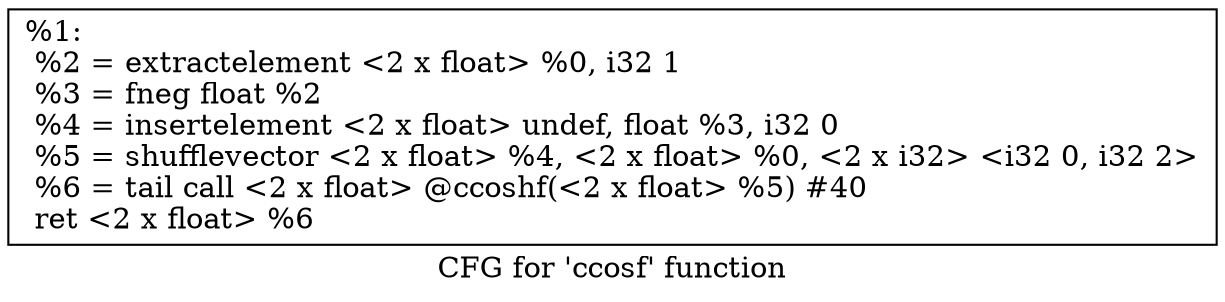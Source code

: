 digraph "CFG for 'ccosf' function" {
	label="CFG for 'ccosf' function";

	Node0x1cf87a0 [shape=record,label="{%1:\l  %2 = extractelement \<2 x float\> %0, i32 1\l  %3 = fneg float %2\l  %4 = insertelement \<2 x float\> undef, float %3, i32 0\l  %5 = shufflevector \<2 x float\> %4, \<2 x float\> %0, \<2 x i32\> \<i32 0, i32 2\>\l  %6 = tail call \<2 x float\> @ccoshf(\<2 x float\> %5) #40\l  ret \<2 x float\> %6\l}"];
}
